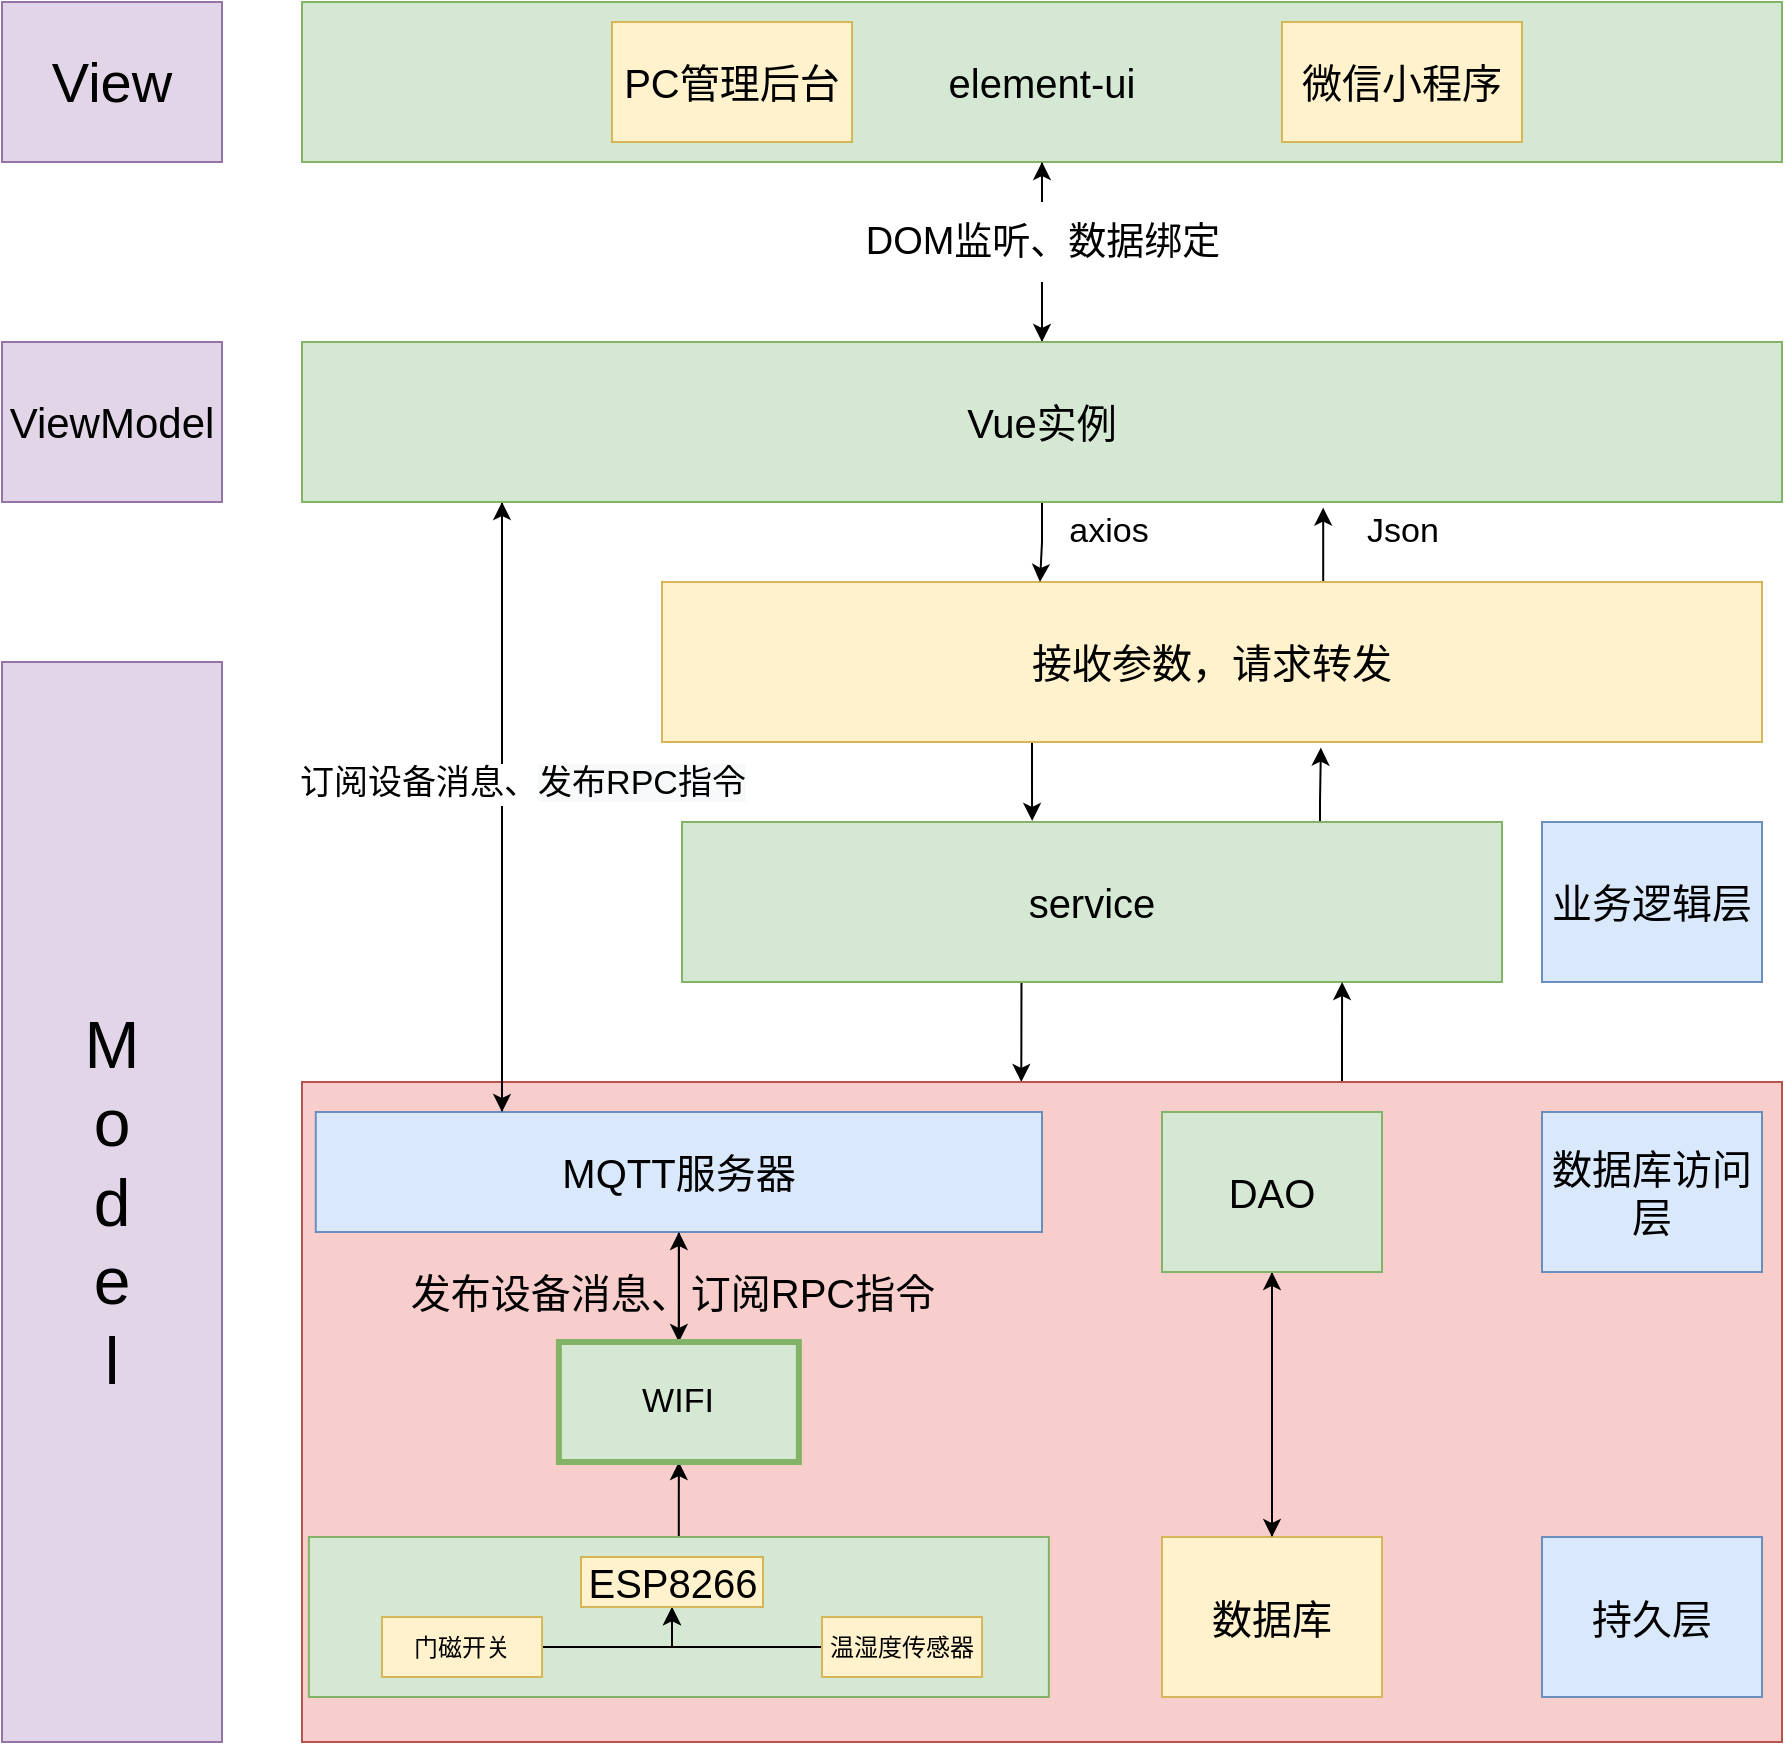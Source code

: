 <mxfile version="20.0.3" type="github">
  <diagram id="prtHgNgQTEPvFCAcTncT" name="Page-1">
    <mxGraphModel dx="2249" dy="1867" grid="1" gridSize="10" guides="1" tooltips="1" connect="1" arrows="1" fold="1" page="1" pageScale="1" pageWidth="827" pageHeight="1169" math="0" shadow="0">
      <root>
        <mxCell id="0" />
        <mxCell id="1" parent="0" />
        <mxCell id="1XMEB4T5lpnZBrNecROo-72" style="edgeStyle=orthogonalEdgeStyle;rounded=0;orthogonalLoop=1;jettySize=auto;html=1;entryX=0.486;entryY=0;entryDx=0;entryDy=0;entryPerimeter=0;fontSize=17;fontColor=#000000;exitX=0.414;exitY=1;exitDx=0;exitDy=0;exitPerimeter=0;" edge="1" parent="1" source="1XMEB4T5lpnZBrNecROo-6" target="1XMEB4T5lpnZBrNecROo-47">
          <mxGeometry relative="1" as="geometry">
            <mxPoint x="490" y="360" as="sourcePoint" />
          </mxGeometry>
        </mxCell>
        <mxCell id="1XMEB4T5lpnZBrNecROo-76" style="edgeStyle=orthogonalEdgeStyle;rounded=0;orthogonalLoop=1;jettySize=auto;html=1;entryX=0.599;entryY=1.035;entryDx=0;entryDy=0;entryPerimeter=0;fontSize=17;fontColor=#000000;" edge="1" parent="1" source="1XMEB4T5lpnZBrNecROo-6" target="vlvtFR8sY9yh3G_zJ9_f-44">
          <mxGeometry relative="1" as="geometry">
            <Array as="points">
              <mxPoint x="639" y="260" />
              <mxPoint x="639" y="260" />
            </Array>
          </mxGeometry>
        </mxCell>
        <mxCell id="1XMEB4T5lpnZBrNecROo-6" value="service" style="rounded=0;whiteSpace=wrap;html=1;fontSize=20;fillColor=#d5e8d4;strokeColor=#82b366;" vertex="1" parent="1">
          <mxGeometry x="320" y="270" width="410" height="80" as="geometry" />
        </mxCell>
        <mxCell id="1XMEB4T5lpnZBrNecROo-74" style="edgeStyle=orthogonalEdgeStyle;rounded=0;orthogonalLoop=1;jettySize=auto;html=1;entryX=0.805;entryY=1;entryDx=0;entryDy=0;entryPerimeter=0;fontSize=17;fontColor=#000000;" edge="1" parent="1" source="1XMEB4T5lpnZBrNecROo-47" target="1XMEB4T5lpnZBrNecROo-6">
          <mxGeometry relative="1" as="geometry">
            <Array as="points">
              <mxPoint x="650" y="380" />
              <mxPoint x="650" y="380" />
            </Array>
          </mxGeometry>
        </mxCell>
        <mxCell id="1XMEB4T5lpnZBrNecROo-47" value="" style="rounded=0;whiteSpace=wrap;html=1;labelBackgroundColor=none;fontSize=28;fillColor=#f8cecc;strokeColor=#b85450;" vertex="1" parent="1">
          <mxGeometry x="130" y="400" width="740" height="330" as="geometry" />
        </mxCell>
        <mxCell id="w2w3sIplgnXNOV_ipS41-37" style="edgeStyle=orthogonalEdgeStyle;rounded=0;orthogonalLoop=1;jettySize=auto;html=1;entryX=0.5;entryY=1;entryDx=0;entryDy=0;fontSize=17;" parent="1" source="vlvtFR8sY9yh3G_zJ9_f-2" target="w2w3sIplgnXNOV_ipS41-33" edge="1">
          <mxGeometry relative="1" as="geometry" />
        </mxCell>
        <mxCell id="vlvtFR8sY9yh3G_zJ9_f-2" value="" style="rounded=0;whiteSpace=wrap;html=1;fillColor=#d5e8d4;strokeColor=#82b366;" parent="1" vertex="1">
          <mxGeometry x="133.44" y="627.5" width="370" height="80" as="geometry" />
        </mxCell>
        <mxCell id="w2w3sIplgnXNOV_ipS41-39" style="edgeStyle=orthogonalEdgeStyle;rounded=0;orthogonalLoop=1;jettySize=auto;html=1;entryX=0.5;entryY=1;entryDx=0;entryDy=0;fontSize=17;" parent="1" source="vlvtFR8sY9yh3G_zJ9_f-3" target="w2w3sIplgnXNOV_ipS41-29" edge="1">
          <mxGeometry relative="1" as="geometry" />
        </mxCell>
        <mxCell id="vlvtFR8sY9yh3G_zJ9_f-3" value="门磁开关" style="rounded=0;whiteSpace=wrap;html=1;fillColor=#fff2cc;strokeColor=#d6b656;" parent="1" vertex="1">
          <mxGeometry x="170" y="667.5" width="80" height="30" as="geometry" />
        </mxCell>
        <mxCell id="w2w3sIplgnXNOV_ipS41-40" style="edgeStyle=orthogonalEdgeStyle;rounded=0;orthogonalLoop=1;jettySize=auto;html=1;entryX=0.5;entryY=1;entryDx=0;entryDy=0;fontSize=17;" parent="1" source="vlvtFR8sY9yh3G_zJ9_f-4" target="w2w3sIplgnXNOV_ipS41-29" edge="1">
          <mxGeometry relative="1" as="geometry" />
        </mxCell>
        <mxCell id="vlvtFR8sY9yh3G_zJ9_f-4" value="温湿度传感器" style="rounded=0;whiteSpace=wrap;html=1;fillColor=#fff2cc;strokeColor=#d6b656;" parent="1" vertex="1">
          <mxGeometry x="390" y="667.5" width="80" height="30" as="geometry" />
        </mxCell>
        <mxCell id="w2w3sIplgnXNOV_ipS41-36" style="edgeStyle=orthogonalEdgeStyle;rounded=0;orthogonalLoop=1;jettySize=auto;html=1;entryX=0.5;entryY=0;entryDx=0;entryDy=0;fontSize=17;" parent="1" source="vlvtFR8sY9yh3G_zJ9_f-11" target="w2w3sIplgnXNOV_ipS41-33" edge="1">
          <mxGeometry relative="1" as="geometry" />
        </mxCell>
        <mxCell id="1XMEB4T5lpnZBrNecROo-65" style="edgeStyle=orthogonalEdgeStyle;rounded=0;orthogonalLoop=1;jettySize=auto;html=1;fontSize=17;fontColor=#000000;" edge="1" parent="1" source="vlvtFR8sY9yh3G_zJ9_f-11">
          <mxGeometry relative="1" as="geometry">
            <mxPoint x="230" y="110" as="targetPoint" />
            <Array as="points">
              <mxPoint x="230" y="370" />
              <mxPoint x="230" y="370" />
            </Array>
          </mxGeometry>
        </mxCell>
        <mxCell id="vlvtFR8sY9yh3G_zJ9_f-11" value="MQTT服务器" style="rounded=0;whiteSpace=wrap;html=1;fontSize=20;fillColor=#dae8fc;strokeColor=#6c8ebf;" parent="1" vertex="1">
          <mxGeometry x="136.88" y="415" width="363.12" height="60" as="geometry" />
        </mxCell>
        <mxCell id="1XMEB4T5lpnZBrNecROo-31" style="edgeStyle=orthogonalEdgeStyle;rounded=0;orthogonalLoop=1;jettySize=auto;html=1;entryX=0.5;entryY=0;entryDx=0;entryDy=0;fontSize=19;fontColor=#000000;" edge="1" parent="1" source="vlvtFR8sY9yh3G_zJ9_f-15" target="1XMEB4T5lpnZBrNecROo-27">
          <mxGeometry relative="1" as="geometry" />
        </mxCell>
        <mxCell id="vlvtFR8sY9yh3G_zJ9_f-15" value="element-ui" style="rounded=0;whiteSpace=wrap;html=1;fontSize=20;fillColor=#d5e8d4;strokeColor=#82b366;" parent="1" vertex="1">
          <mxGeometry x="130" y="-140" width="740" height="80" as="geometry" />
        </mxCell>
        <mxCell id="vlvtFR8sY9yh3G_zJ9_f-13" value="PC管理后台" style="rounded=0;whiteSpace=wrap;html=1;fontSize=20;fillColor=#fff2cc;strokeColor=#d6b656;" parent="1" vertex="1">
          <mxGeometry x="285" y="-130" width="120" height="60" as="geometry" />
        </mxCell>
        <mxCell id="vlvtFR8sY9yh3G_zJ9_f-14" value="微信小程序" style="rounded=0;whiteSpace=wrap;html=1;fontSize=20;fillColor=#fff2cc;strokeColor=#d6b656;" parent="1" vertex="1">
          <mxGeometry x="620" y="-130" width="120" height="60" as="geometry" />
        </mxCell>
        <mxCell id="vlvtFR8sY9yh3G_zJ9_f-34" value="发布设备消息、订阅RPC指令" style="text;html=1;align=center;verticalAlign=middle;resizable=0;points=[];autosize=1;strokeColor=none;fillColor=none;fontSize=20;" parent="1" vertex="1">
          <mxGeometry x="170" y="485" width="290" height="40" as="geometry" />
        </mxCell>
        <mxCell id="1XMEB4T5lpnZBrNecROo-20" value="" style="edgeStyle=orthogonalEdgeStyle;rounded=0;orthogonalLoop=1;jettySize=auto;html=1;fontSize=19;fontColor=#67AB9F;" edge="1" parent="1" source="vlvtFR8sY9yh3G_zJ9_f-36" target="1XMEB4T5lpnZBrNecROo-14">
          <mxGeometry relative="1" as="geometry" />
        </mxCell>
        <mxCell id="vlvtFR8sY9yh3G_zJ9_f-36" value="数据库" style="rounded=0;whiteSpace=wrap;html=1;fontSize=20;fillColor=#fff2cc;strokeColor=#d6b656;" parent="1" vertex="1">
          <mxGeometry x="560" y="627.5" width="110" height="80" as="geometry" />
        </mxCell>
        <mxCell id="1XMEB4T5lpnZBrNecROo-71" style="edgeStyle=orthogonalEdgeStyle;rounded=0;orthogonalLoop=1;jettySize=auto;html=1;entryX=0.427;entryY=-0.007;entryDx=0;entryDy=0;entryPerimeter=0;fontSize=17;fontColor=#000000;" edge="1" parent="1" source="vlvtFR8sY9yh3G_zJ9_f-44" target="1XMEB4T5lpnZBrNecROo-6">
          <mxGeometry relative="1" as="geometry">
            <Array as="points">
              <mxPoint x="495" y="250" />
              <mxPoint x="495" y="250" />
            </Array>
          </mxGeometry>
        </mxCell>
        <mxCell id="1XMEB4T5lpnZBrNecROo-77" style="edgeStyle=orthogonalEdgeStyle;rounded=0;orthogonalLoop=1;jettySize=auto;html=1;entryX=0.69;entryY=1.035;entryDx=0;entryDy=0;entryPerimeter=0;fontSize=17;fontColor=#000000;" edge="1" parent="1" source="vlvtFR8sY9yh3G_zJ9_f-44" target="1XMEB4T5lpnZBrNecROo-27">
          <mxGeometry relative="1" as="geometry">
            <Array as="points">
              <mxPoint x="640" y="130" />
            </Array>
          </mxGeometry>
        </mxCell>
        <mxCell id="vlvtFR8sY9yh3G_zJ9_f-44" value="接收参数，请求转发" style="rounded=0;whiteSpace=wrap;html=1;fontSize=20;fillColor=#fff2cc;strokeColor=#d6b656;" parent="1" vertex="1">
          <mxGeometry x="310" y="150" width="550" height="80" as="geometry" />
        </mxCell>
        <mxCell id="w2w3sIplgnXNOV_ipS41-29" value="&lt;h3&gt;&lt;span style=&quot;font-weight: normal;&quot;&gt;&lt;font style=&quot;font-size: 20px;&quot;&gt;ESP8266&lt;/font&gt;&lt;/span&gt;&lt;/h3&gt;" style="rounded=0;whiteSpace=wrap;html=1;fillColor=#fff2cc;strokeColor=#d6b656;" parent="1" vertex="1">
          <mxGeometry x="269.5" y="637.5" width="91" height="25" as="geometry" />
        </mxCell>
        <mxCell id="w2w3sIplgnXNOV_ipS41-35" style="edgeStyle=orthogonalEdgeStyle;rounded=0;orthogonalLoop=1;jettySize=auto;html=1;entryX=0.5;entryY=1;entryDx=0;entryDy=0;fontSize=17;" parent="1" source="w2w3sIplgnXNOV_ipS41-33" target="vlvtFR8sY9yh3G_zJ9_f-11" edge="1">
          <mxGeometry relative="1" as="geometry" />
        </mxCell>
        <mxCell id="w2w3sIplgnXNOV_ipS41-33" value="WIFI" style="rounded=0;whiteSpace=wrap;html=1;fontSize=17;strokeWidth=3;fillColor=#d5e8d4;strokeColor=#82b366;" parent="1" vertex="1">
          <mxGeometry x="258.44" y="530" width="120" height="60" as="geometry" />
        </mxCell>
        <mxCell id="1XMEB4T5lpnZBrNecROo-2" value="持久层" style="rounded=0;whiteSpace=wrap;html=1;fontSize=20;fillColor=#dae8fc;strokeColor=#6c8ebf;" vertex="1" parent="1">
          <mxGeometry x="750" y="627.5" width="110" height="80" as="geometry" />
        </mxCell>
        <mxCell id="1XMEB4T5lpnZBrNecROo-3" value="业务逻辑层" style="rounded=0;whiteSpace=wrap;html=1;fontSize=20;fillColor=#dae8fc;strokeColor=#6c8ebf;" vertex="1" parent="1">
          <mxGeometry x="750" y="270" width="110" height="80" as="geometry" />
        </mxCell>
        <mxCell id="1XMEB4T5lpnZBrNecROo-21" style="edgeStyle=orthogonalEdgeStyle;rounded=0;orthogonalLoop=1;jettySize=auto;html=1;entryX=0.5;entryY=0;entryDx=0;entryDy=0;fontSize=19;fontColor=#67AB9F;" edge="1" parent="1" source="1XMEB4T5lpnZBrNecROo-14" target="vlvtFR8sY9yh3G_zJ9_f-36">
          <mxGeometry relative="1" as="geometry" />
        </mxCell>
        <mxCell id="1XMEB4T5lpnZBrNecROo-14" value="DAO" style="rounded=0;whiteSpace=wrap;html=1;fontSize=20;fillColor=#d5e8d4;strokeColor=#82b366;" vertex="1" parent="1">
          <mxGeometry x="560" y="415" width="110" height="80" as="geometry" />
        </mxCell>
        <mxCell id="1XMEB4T5lpnZBrNecROo-15" value="数据库访问层" style="rounded=0;whiteSpace=wrap;html=1;fontSize=20;fillColor=#dae8fc;strokeColor=#6c8ebf;" vertex="1" parent="1">
          <mxGeometry x="750" y="415" width="110" height="80" as="geometry" />
        </mxCell>
        <mxCell id="1XMEB4T5lpnZBrNecROo-30" style="edgeStyle=orthogonalEdgeStyle;rounded=0;orthogonalLoop=1;jettySize=auto;html=1;entryX=0.5;entryY=1;entryDx=0;entryDy=0;fontSize=19;fontColor=#000000;" edge="1" parent="1" source="1XMEB4T5lpnZBrNecROo-27" target="vlvtFR8sY9yh3G_zJ9_f-15">
          <mxGeometry relative="1" as="geometry" />
        </mxCell>
        <mxCell id="1XMEB4T5lpnZBrNecROo-58" style="edgeStyle=orthogonalEdgeStyle;rounded=0;orthogonalLoop=1;jettySize=auto;html=1;fontSize=28;fontColor=#000000;" edge="1" parent="1" source="1XMEB4T5lpnZBrNecROo-27">
          <mxGeometry relative="1" as="geometry">
            <mxPoint x="230" y="415" as="targetPoint" />
            <Array as="points">
              <mxPoint x="230" y="415" />
            </Array>
          </mxGeometry>
        </mxCell>
        <mxCell id="1XMEB4T5lpnZBrNecROo-64" value="订阅设备消息、&lt;span style=&quot;background-color: rgb(248, 249, 250);&quot;&gt;发布RPC指令&lt;/span&gt;" style="edgeLabel;html=1;align=center;verticalAlign=middle;resizable=0;points=[];fontSize=17;fontColor=#000000;" vertex="1" connectable="0" parent="1XMEB4T5lpnZBrNecROo-58">
          <mxGeometry x="0.097" y="-4" relative="1" as="geometry">
            <mxPoint x="14" y="-27" as="offset" />
          </mxGeometry>
        </mxCell>
        <mxCell id="1XMEB4T5lpnZBrNecROo-66" style="edgeStyle=orthogonalEdgeStyle;rounded=0;orthogonalLoop=1;jettySize=auto;html=1;fontSize=17;fontColor=#000000;" edge="1" parent="1" source="1XMEB4T5lpnZBrNecROo-27">
          <mxGeometry relative="1" as="geometry">
            <mxPoint x="499" y="150" as="targetPoint" />
          </mxGeometry>
        </mxCell>
        <mxCell id="1XMEB4T5lpnZBrNecROo-27" value="Vue实例" style="rounded=0;whiteSpace=wrap;html=1;fontSize=20;fillColor=#d5e8d4;strokeColor=#82b366;" vertex="1" parent="1">
          <mxGeometry x="130" y="30" width="740" height="80" as="geometry" />
        </mxCell>
        <mxCell id="w2w3sIplgnXNOV_ipS41-28" value="Json" style="text;html=1;align=center;verticalAlign=middle;resizable=0;points=[];autosize=1;strokeColor=none;fillColor=none;fontSize=17;" parent="1" vertex="1">
          <mxGeometry x="650" y="110" width="60" height="30" as="geometry" />
        </mxCell>
        <mxCell id="1XMEB4T5lpnZBrNecROo-41" value="M&lt;br style=&quot;font-size: 33px;&quot;&gt;o&lt;br style=&quot;font-size: 33px;&quot;&gt;d&lt;br style=&quot;font-size: 33px;&quot;&gt;e&lt;br style=&quot;font-size: 33px;&quot;&gt;l" style="rounded=0;whiteSpace=wrap;html=1;labelBackgroundColor=none;fontSize=33;fillColor=#e1d5e7;strokeColor=#9673a6;" vertex="1" parent="1">
          <mxGeometry x="-20" y="190" width="110" height="540" as="geometry" />
        </mxCell>
        <mxCell id="1XMEB4T5lpnZBrNecROo-42" value="&lt;span style=&quot;font-size: 21px;&quot;&gt;ViewModel&lt;/span&gt;" style="rounded=0;whiteSpace=wrap;html=1;labelBackgroundColor=none;fontSize=21;fillColor=#e1d5e7;strokeColor=#9673a6;" vertex="1" parent="1">
          <mxGeometry x="-20" y="30" width="110" height="80" as="geometry" />
        </mxCell>
        <mxCell id="1XMEB4T5lpnZBrNecROo-44" value="&lt;span style=&quot;font-size: 28px;&quot;&gt;View&lt;/span&gt;" style="rounded=0;whiteSpace=wrap;html=1;labelBackgroundColor=none;fontSize=28;fillColor=#e1d5e7;strokeColor=#9673a6;" vertex="1" parent="1">
          <mxGeometry x="-20" y="-140" width="110" height="80" as="geometry" />
        </mxCell>
        <mxCell id="1XMEB4T5lpnZBrNecROo-61" value="axios" style="text;html=1;align=center;verticalAlign=middle;resizable=0;points=[];autosize=1;strokeColor=none;fillColor=none;fontSize=17;fontColor=#000000;" vertex="1" parent="1">
          <mxGeometry x="503.44" y="110" width="60" height="30" as="geometry" />
        </mxCell>
        <mxCell id="1XMEB4T5lpnZBrNecROo-32" value="DOM监听、数据绑定" style="text;html=1;align=center;verticalAlign=middle;resizable=0;points=[];autosize=1;fontSize=19;fillColor=default;" vertex="1" parent="1">
          <mxGeometry x="400" y="-40" width="200" height="40" as="geometry" />
        </mxCell>
      </root>
    </mxGraphModel>
  </diagram>
</mxfile>
